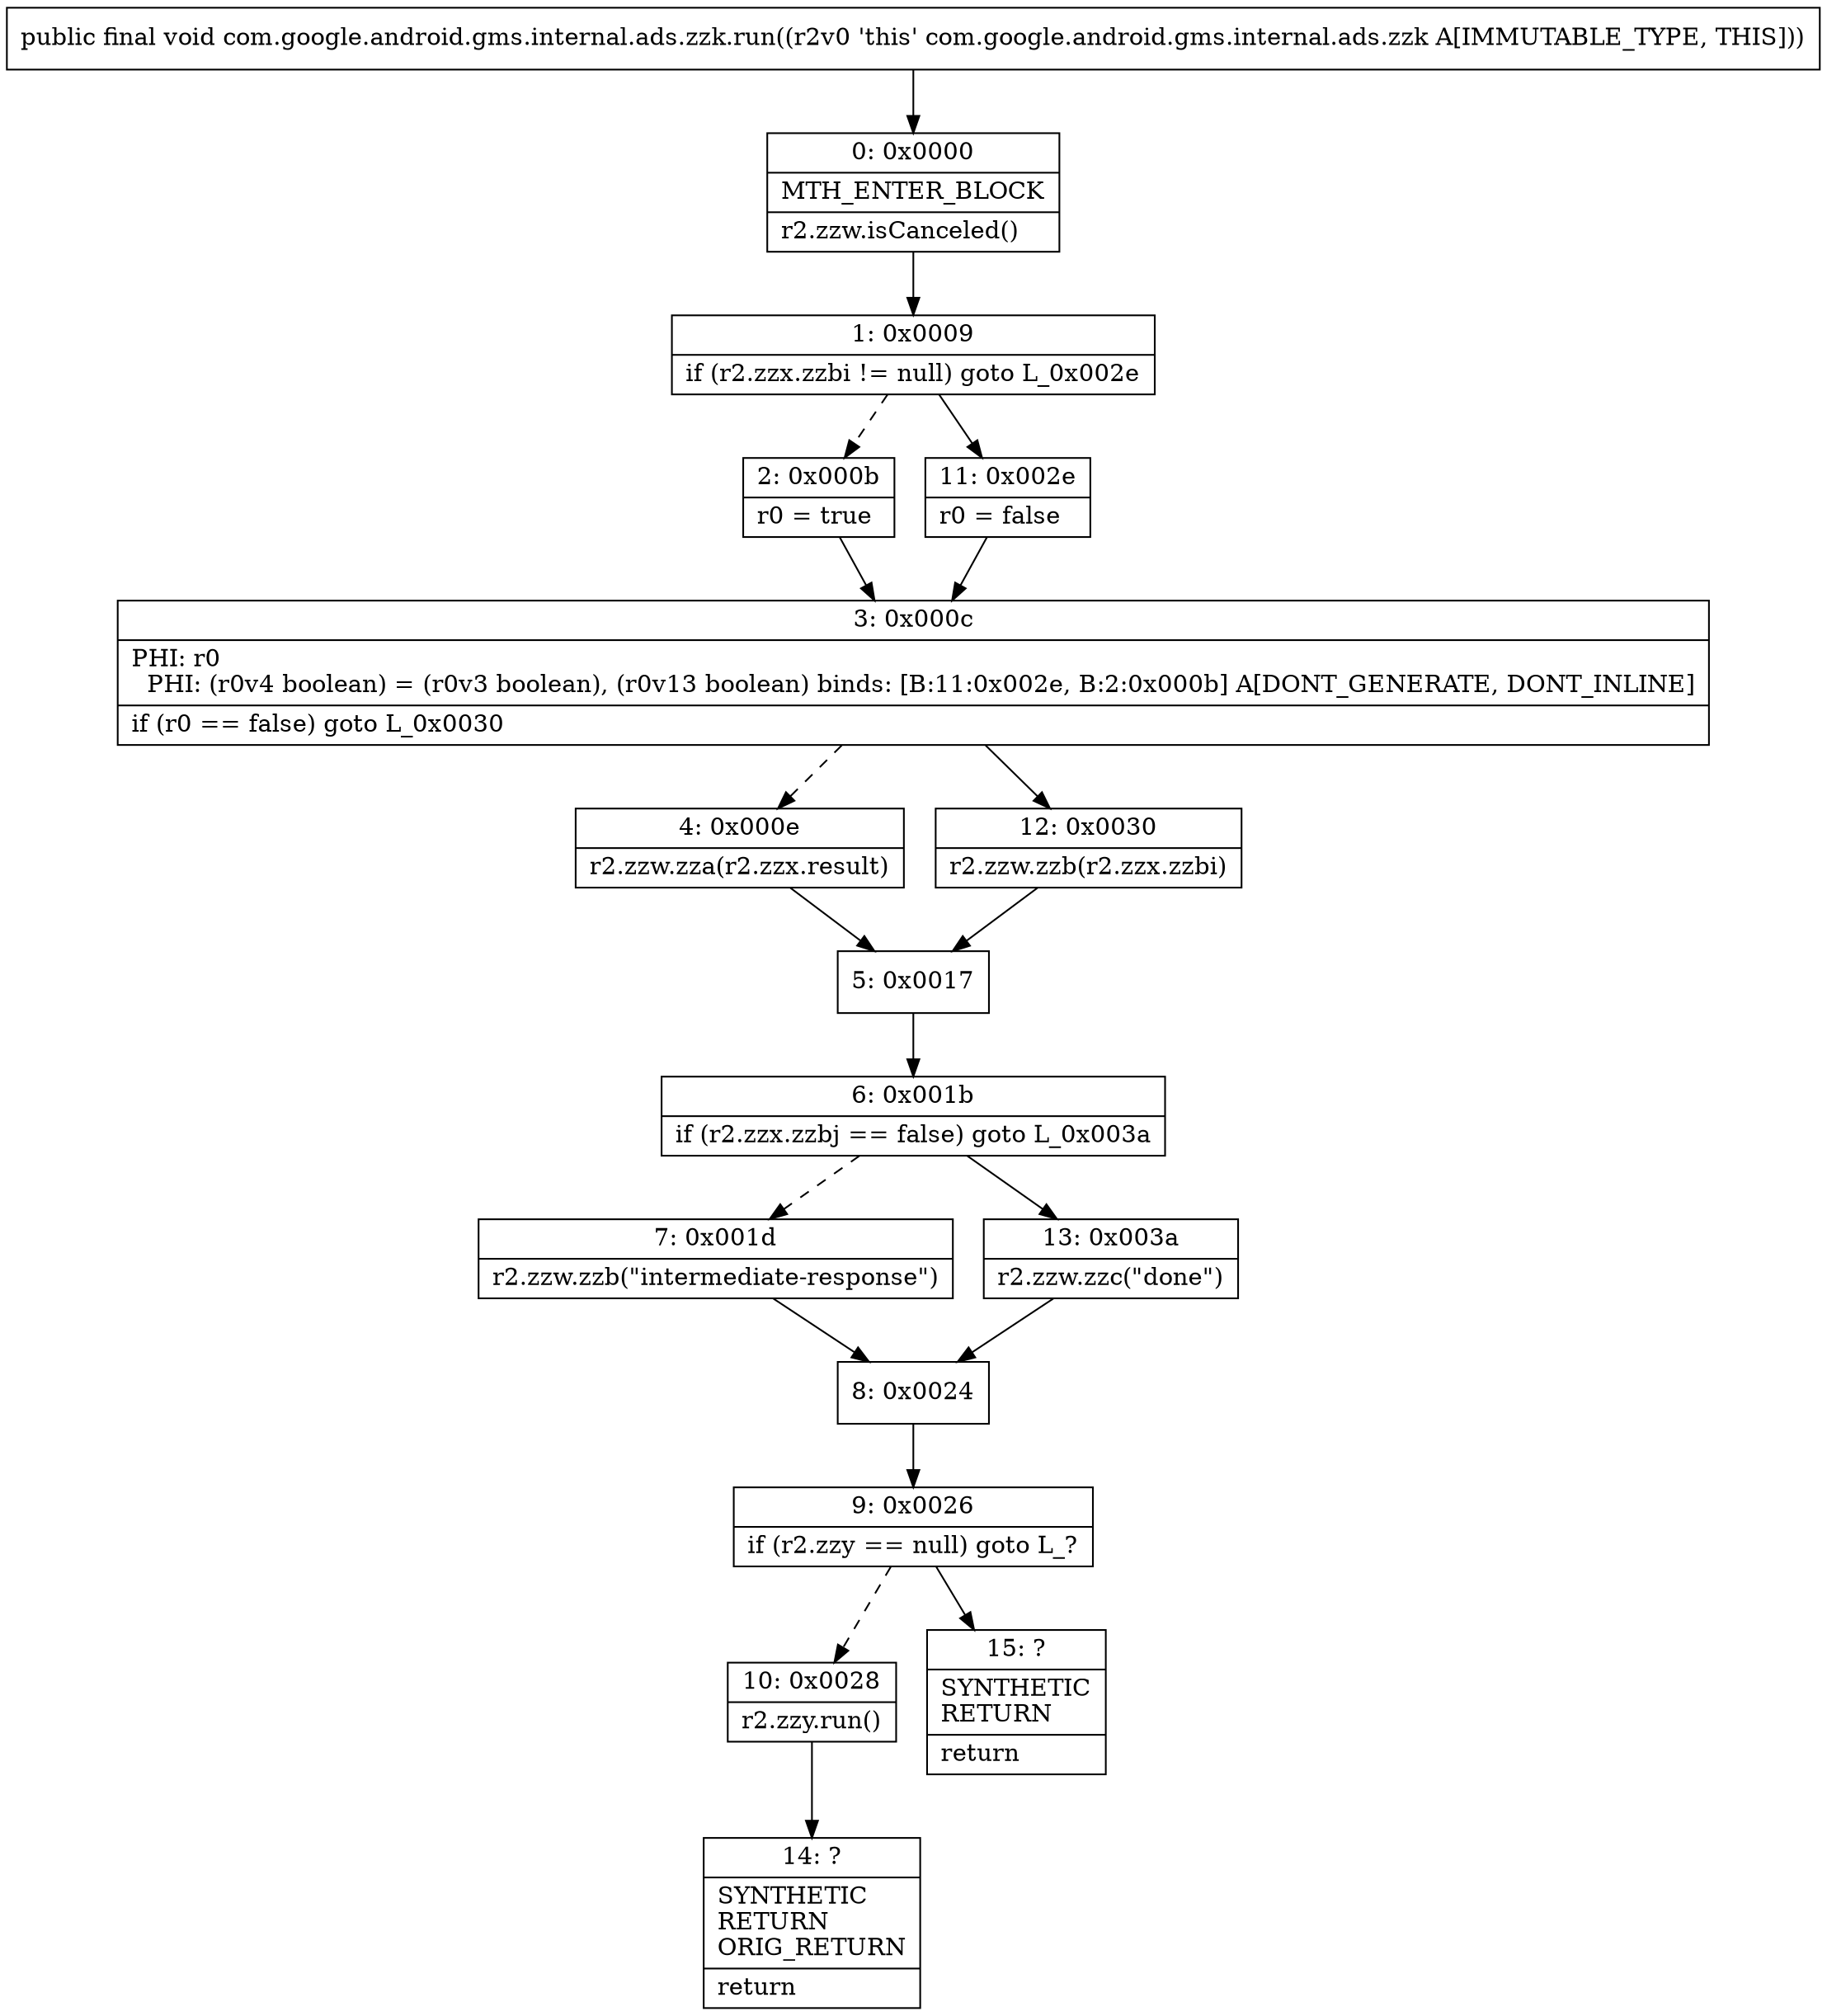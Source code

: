 digraph "CFG forcom.google.android.gms.internal.ads.zzk.run()V" {
Node_0 [shape=record,label="{0\:\ 0x0000|MTH_ENTER_BLOCK\l|r2.zzw.isCanceled()\l}"];
Node_1 [shape=record,label="{1\:\ 0x0009|if (r2.zzx.zzbi != null) goto L_0x002e\l}"];
Node_2 [shape=record,label="{2\:\ 0x000b|r0 = true\l}"];
Node_3 [shape=record,label="{3\:\ 0x000c|PHI: r0 \l  PHI: (r0v4 boolean) = (r0v3 boolean), (r0v13 boolean) binds: [B:11:0x002e, B:2:0x000b] A[DONT_GENERATE, DONT_INLINE]\l|if (r0 == false) goto L_0x0030\l}"];
Node_4 [shape=record,label="{4\:\ 0x000e|r2.zzw.zza(r2.zzx.result)\l}"];
Node_5 [shape=record,label="{5\:\ 0x0017}"];
Node_6 [shape=record,label="{6\:\ 0x001b|if (r2.zzx.zzbj == false) goto L_0x003a\l}"];
Node_7 [shape=record,label="{7\:\ 0x001d|r2.zzw.zzb(\"intermediate\-response\")\l}"];
Node_8 [shape=record,label="{8\:\ 0x0024}"];
Node_9 [shape=record,label="{9\:\ 0x0026|if (r2.zzy == null) goto L_?\l}"];
Node_10 [shape=record,label="{10\:\ 0x0028|r2.zzy.run()\l}"];
Node_11 [shape=record,label="{11\:\ 0x002e|r0 = false\l}"];
Node_12 [shape=record,label="{12\:\ 0x0030|r2.zzw.zzb(r2.zzx.zzbi)\l}"];
Node_13 [shape=record,label="{13\:\ 0x003a|r2.zzw.zzc(\"done\")\l}"];
Node_14 [shape=record,label="{14\:\ ?|SYNTHETIC\lRETURN\lORIG_RETURN\l|return\l}"];
Node_15 [shape=record,label="{15\:\ ?|SYNTHETIC\lRETURN\l|return\l}"];
MethodNode[shape=record,label="{public final void com.google.android.gms.internal.ads.zzk.run((r2v0 'this' com.google.android.gms.internal.ads.zzk A[IMMUTABLE_TYPE, THIS])) }"];
MethodNode -> Node_0;
Node_0 -> Node_1;
Node_1 -> Node_2[style=dashed];
Node_1 -> Node_11;
Node_2 -> Node_3;
Node_3 -> Node_4[style=dashed];
Node_3 -> Node_12;
Node_4 -> Node_5;
Node_5 -> Node_6;
Node_6 -> Node_7[style=dashed];
Node_6 -> Node_13;
Node_7 -> Node_8;
Node_8 -> Node_9;
Node_9 -> Node_10[style=dashed];
Node_9 -> Node_15;
Node_10 -> Node_14;
Node_11 -> Node_3;
Node_12 -> Node_5;
Node_13 -> Node_8;
}


